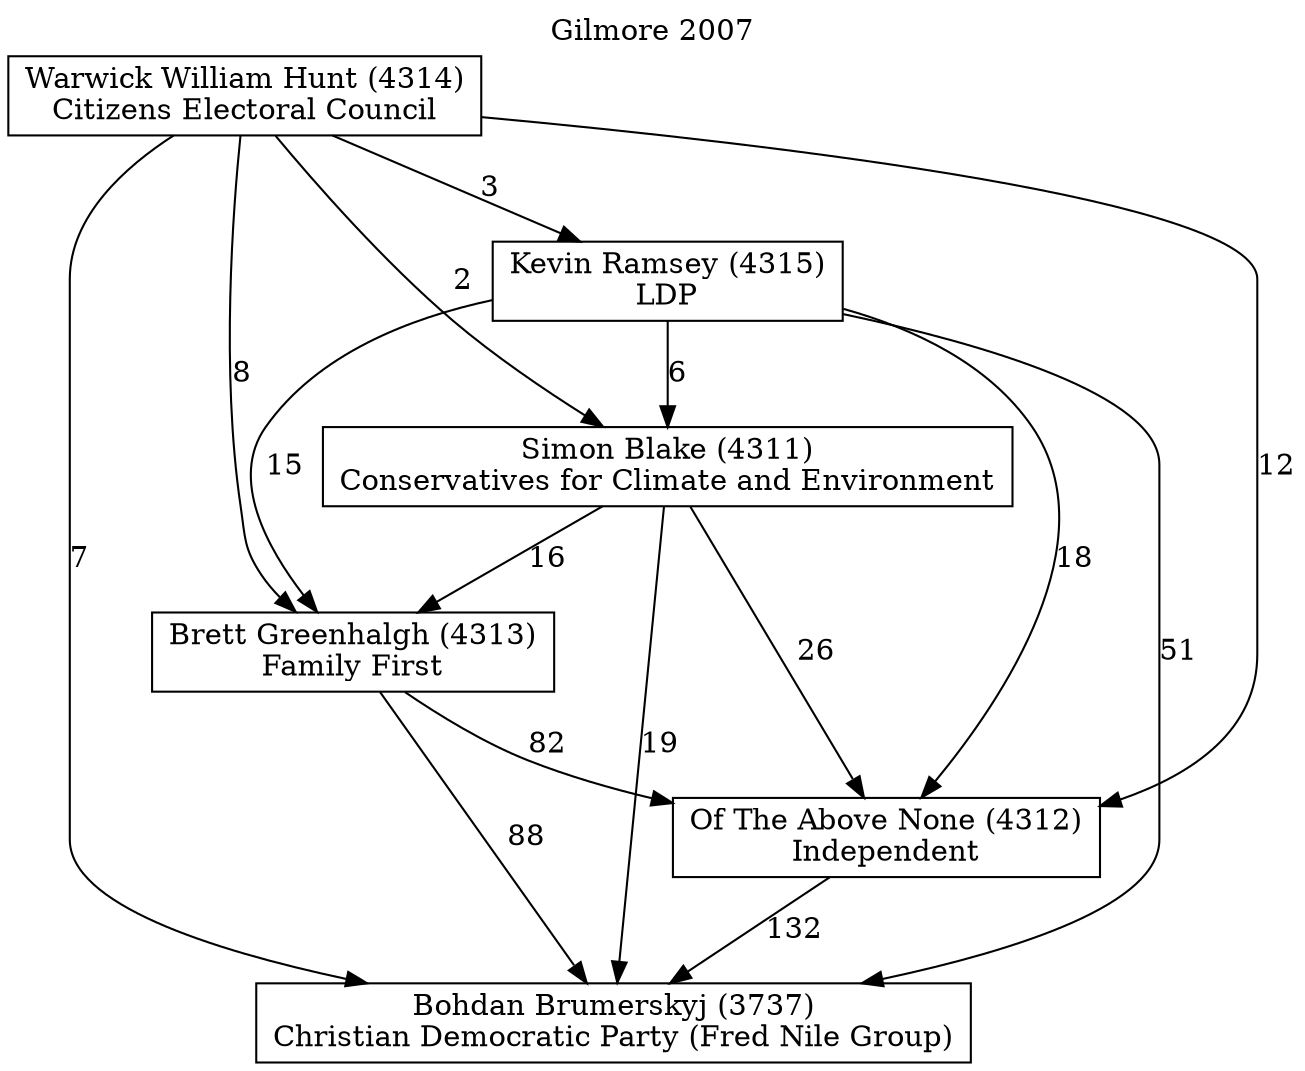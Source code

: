// House preference flow
digraph "Bohdan Brumerskyj (3737)_Gilmore_2007" {
	graph [label="Gilmore 2007" labelloc=t mclimit=10]
	node [shape=box]
	"Bohdan Brumerskyj (3737)" [label="Bohdan Brumerskyj (3737)
Christian Democratic Party (Fred Nile Group)"]
	"Of The Above None (4312)" [label="Of The Above None (4312)
Independent"]
	"Brett Greenhalgh (4313)" [label="Brett Greenhalgh (4313)
Family First"]
	"Simon Blake (4311)" [label="Simon Blake (4311)
Conservatives for Climate and Environment"]
	"Kevin Ramsey (4315)" [label="Kevin Ramsey (4315)
LDP"]
	"Warwick William Hunt (4314)" [label="Warwick William Hunt (4314)
Citizens Electoral Council"]
	"Of The Above None (4312)" -> "Bohdan Brumerskyj (3737)" [label=132]
	"Brett Greenhalgh (4313)" -> "Of The Above None (4312)" [label=82]
	"Simon Blake (4311)" -> "Brett Greenhalgh (4313)" [label=16]
	"Kevin Ramsey (4315)" -> "Simon Blake (4311)" [label=6]
	"Warwick William Hunt (4314)" -> "Kevin Ramsey (4315)" [label=3]
	"Brett Greenhalgh (4313)" -> "Bohdan Brumerskyj (3737)" [label=88]
	"Simon Blake (4311)" -> "Bohdan Brumerskyj (3737)" [label=19]
	"Kevin Ramsey (4315)" -> "Bohdan Brumerskyj (3737)" [label=51]
	"Warwick William Hunt (4314)" -> "Bohdan Brumerskyj (3737)" [label=7]
	"Warwick William Hunt (4314)" -> "Simon Blake (4311)" [label=2]
	"Kevin Ramsey (4315)" -> "Brett Greenhalgh (4313)" [label=15]
	"Warwick William Hunt (4314)" -> "Brett Greenhalgh (4313)" [label=8]
	"Simon Blake (4311)" -> "Of The Above None (4312)" [label=26]
	"Kevin Ramsey (4315)" -> "Of The Above None (4312)" [label=18]
	"Warwick William Hunt (4314)" -> "Of The Above None (4312)" [label=12]
}
